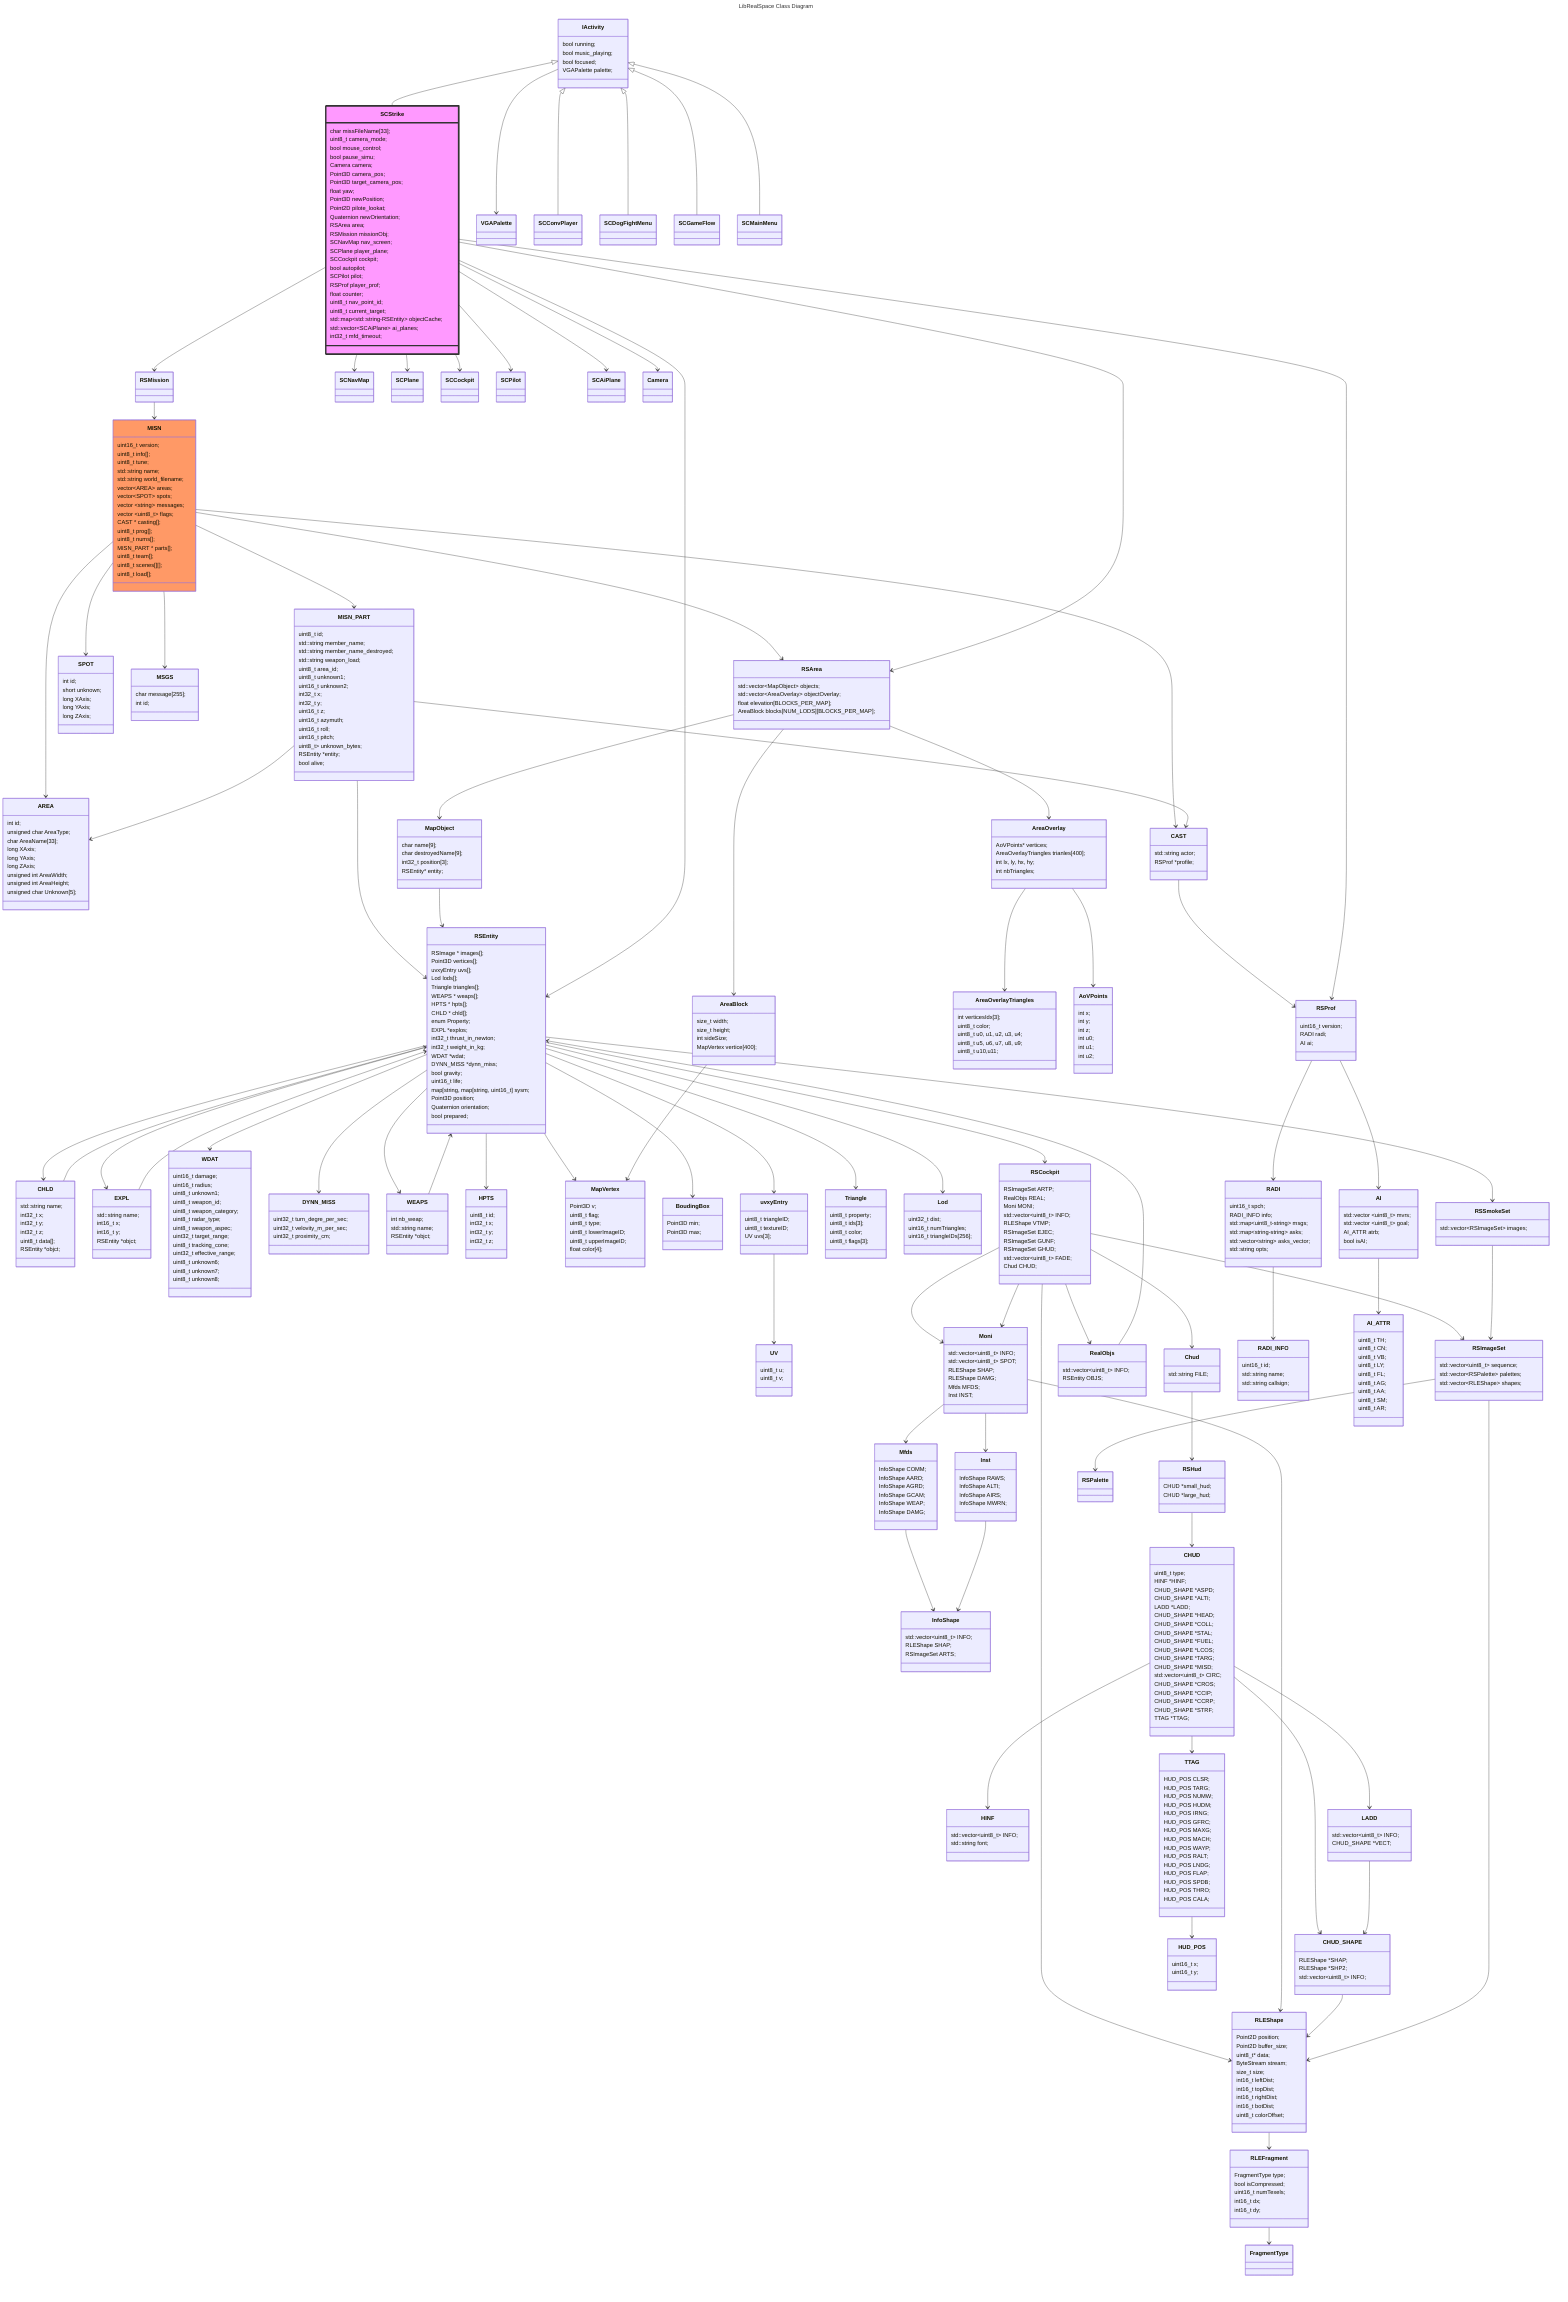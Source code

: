 ---
title: LibRealSpace Class Diagram
---

classDiagram
    
    class MISN:::RSFILE {
        uint16_t version;
        uint8_t info[];
        uint8_t tune;
        std::string name;
        std::string world_filename;
        vector~AREA~ areas;
        vector~SPOT~ spots;
        vector ~string~ messages;
        vector ~uint8_t~ flags;
        CAST * casting[];
        uint8_t prog[];
        uint8_t nums[];
        MISN_PART * parts[];
        uint8_t team[];
        uint8_t scenes[][];
        uint8_t load[];
    }
    class AREA {
        int id;
        unsigned char AreaType;
        char AreaName[33];
        long XAxis;
        long YAxis;
        long ZAxis;
        unsigned int AreaWidth;
        unsigned int AreaHeight;
        unsigned char Unknown[5];
    }
    class MISN_PART {
        uint8_t id;
        std::string member_name;
        std::string member_name_destroyed;
        std::string weapon_load;
        uint8_t area_id;      
        uint8_t unknown1;
        uint16_t unknown2;
        int32_t x;
        int32_t y;
        uint16_t z;
        uint16_t azymuth;
        uint16_t roll;
        uint16_t pitch;
        uint8_t> unknown_bytes;
        RSEntity *entity;
        bool alive;
    }
    class SPOT {
        int id;
        short unknown;

        long XAxis;
        long YAxis;
        long ZAxis;
    }
    class MSGS {
        char message[255];
        int id;
    }
    class CAST {
        std::string actor;
        RSProf *profile;
    }
    MISN --> AREA
    MISN --> SPOT
    MISN --> CAST
    MISN --> MISN_PART
    MISN --> MSGS


    class CHLD {
        std::string name;
        int32_t x;
        int32_t y;
        int32_t z;
        uint8_t data[];
        RSEntity *objct;
    }
    class EXPL {
        std::string name;
        int16_t x;
        int16_t y;
        RSEntity *objct;
    }
    class WDAT {
        uint16_t damage;
        uint16_t radius;
        uint8_t unknown1;
        uint8_t weapon_id;
        uint8_t weapon_category;
        uint8_t radar_type;
        uint8_t weapon_aspec;
        uint32_t target_range;
        uint8_t tracking_cone;
        uint32_t effective_range;  
        uint8_t unknown6;
        uint8_t unknown7;
        uint8_t unknown8;
    }
    class DYNN_MISS {
        uint32_t turn_degre_per_sec;
        uint32_t velovity_m_per_sec;
        uint32_t proximity_cm;
    }
    class WEAPS {
        int nb_weap;
        std::string name;
        RSEntity *objct;
    }
    class HPTS {
        uint8_t id;
        int32_t x;
        int32_t y;
        int32_t z;
    }
    class MapVertex {
        Point3D v;

        uint8_t flag;
        uint8_t type;
        uint8_t lowerImageID;
        uint8_t upperImageID;

        float color[4];

    }
    class BoudingBox {
        Point3D min;
        Point3D max;
    }
    class UV {
        uint8_t u;
        uint8_t v;
    }
    class uvxyEntry {
        uint8_t triangleID;
        uint8_t textureID;
        UV uvs[3];
    }

    class Triangle {
        uint8_t property;
        uint8_t ids[3];
        uint8_t color;
        uint8_t flags[3];
    }
    class Lod {
        uint32_t dist;
        uint16_t numTriangles;
        uint16_t triangleIDs[256];
    }
    class RSEntity {
        RSImage * images[];
        Point3D vertices[];
        uvxyEntry uvs[];
        Lod lods[];
        Triangle triangles[];
        WEAPS * weaps[];
        HPTS * hpts[];
        CHLD * chld[];
        enum Property;
        EXPL *explos;
        int32_t thrust_in_newton;
        int32_t weight_in_kg;
        WDAT *wdat;
        DYNN_MISS *dynn_miss;
        bool gravity;

        uint16_t life;
        map[string, map[string, uint16_t] sysm;
        Point3D position;
        Quaternion orientation;
        bool prepared;
    }
    RSEntity --> WDAT
    RSEntity --> DYNN_MISS
    RSEntity --> WEAPS
    RSEntity --> HPTS
    RSEntity --> CHLD
    RSEntity --> EXPL
    RSEntity --> Triangle
    RSEntity --> Lod
    RSEntity --> uvxyEntry
    RSEntity --> MapVertex
    RSEntity --> BoudingBox
    MISN_PART --> RSEntity
    CHLD --> RSEntity
    EXPL --> RSEntity
    WEAPS --> RSEntity
    uvxyEntry --> UV

    MISN_PART --> AREA
    MISN_PART --> CAST

    class RSArea {
        std::vector~MapObject~ objects;
        std::vector~AreaOverlay~ objectOverlay;
        float elevation[BLOCKS_PER_MAP];
        AreaBlock blocks[NUM_LODS][BLOCKS_PER_MAP];
    }
    class MapObject{
        char name[9];
        char destroyedName[9];
        int32_t position[3];
        RSEntity* entity;
    }

    class AreaBlock{
        size_t width;
        size_t height;
        int sideSize;
        MapVertex vertice[400];   
    }
    class AreaOverlayTriangles {
        int verticesIdx[3];
        uint8_t color;
        uint8_t u0, u1, u2, u3, u4;
        uint8_t u5, u6, u7, u8, u9;
        uint8_t u10,u11;
    }
    class AoVPoints {
        int x;
        int y;
        int z;
        int u0;
        int u1;
        int u2;
    }
    class AreaOverlay {
        AoVPoints* vertices;
        AreaOverlayTriangles trianles[400];
        int lx, ly, hx, hy;
        int nbTriangles;
    }
    MapObject --> RSEntity
    RSArea --> MapObject
    RSArea --> AreaBlock
    RSArea --> AreaOverlay
    AreaOverlay --> AoVPoints
    AreaOverlay --> AreaOverlayTriangles
    AreaBlock --> MapVertex
    MISN --> RSArea

    class RSCockpit {
        RSImageSet ARTP;
        RealObjs REAL;
        Moni MONI;
        std::vector~uint8_t~ INFO;
        RLEShape VTMP;
        RSImageSet EJEC;
        RSImageSet GUNF;
        RSImageSet GHUD;
        std::vector~uint8_t~ FADE;
        Chud CHUD;
    }
    class Chud {
        std::string FILE;
    }
    RSEntity --> RSCockpit
    RSCockpit --> RSImageSet
    RSCockpit --> RealObjs
    RSCockpit --> Moni
    RSCockpit --> RLEShape
    RSCockpit --> Chud

    class InfoShape {
        std::vector~uint8_t~ INFO;
        RLEShape SHAP;
        RSImageSet ARTS;
    }
    class RealObjs {
        std::vector~uint8_t~ INFO;
        RSEntity OBJS;
    }
    class Moni {
        std::vector~uint8_t~ INFO;
        std::vector~uint8_t~ SPOT;
        RLEShape SHAP;
        RLEShape DAMG;
        Mfds MFDS;
        Inst INST;
    }
    class Mfds {
        InfoShape COMM;
        InfoShape AARD;
        InfoShape AGRD;
        InfoShape GCAM;
        InfoShape WEAP;
        InfoShape DAMG;
    }
    class Inst {
        InfoShape RAWS;
        InfoShape ALTI;
        InfoShape AIRS;
        InfoShape MWRN;
    }
    RSCockpit --> Moni
    Moni --> Mfds
    Moni --> Inst
    Moni --> RLEShape
    Mfds --> InfoShape
    Inst --> InfoShape
    RealObjs --> RSEntity

    class CHUD_SHAPE {
        RLEShape *SHAP;
        RLEShape *SHP2;
        std::vector~uint8_t~ INFO;
    }
    class HINF {
        std::vector~uint8_t~ INFO;
        std::string font;
    }
    class LADD {
        std::vector~uint8_t~ INFO;
        CHUD_SHAPE *VECT;
    }
    class HUD_POS {
        uint16_t x;
        uint16_t y;
    }
    class TTAG {
        HUD_POS CLSR;
        HUD_POS TARG;
        HUD_POS NUMW;
        HUD_POS HUDM;
        HUD_POS IRNG;
        HUD_POS GFRC;
        HUD_POS MAXG;
        HUD_POS MACH;
        HUD_POS WAYP;
        HUD_POS RALT;
        HUD_POS LNDG;
        HUD_POS FLAP;
        HUD_POS SPDB;
        HUD_POS THRO;
        HUD_POS CALA;
    }
    class CHUD {
        uint8_t type;
        HINF *HINF;
        CHUD_SHAPE *ASPD;
        CHUD_SHAPE *ALTI;
        LADD *LADD;
        CHUD_SHAPE *HEAD;
        CHUD_SHAPE *COLL;
        CHUD_SHAPE *STAL;
        CHUD_SHAPE *FUEL;
        CHUD_SHAPE *LCOS;
        CHUD_SHAPE *TARG;
        CHUD_SHAPE *MISD;
        std::vector~uint8_t~ CIRC;
        CHUD_SHAPE *CROS;
        CHUD_SHAPE *CCIP;
        CHUD_SHAPE *CCRP;
        CHUD_SHAPE *STRF;
        TTAG *TTAG;
    }
    class RSHud {
        CHUD *small_hud;
        CHUD *large_hud;
    }

    Chud --> RSHud
    RSHud --> CHUD
    CHUD --> CHUD_SHAPE
    CHUD --> HINF
    CHUD --> LADD
    CHUD --> TTAG
    CHUD_SHAPE --> RLEShape
    TTAG --> HUD_POS
    LADD --> CHUD_SHAPE

    class RADI_INFO {
        uint16_t id;
        std::string name;
        std::string callsign;
    }

    class RADI {
        uint16_t spch;
        RADI_INFO info;
        std::map~uint8_t-string~ msgs;
        std::map~string-string~ asks;
        std::vector~string~ asks_vector;
        std::string opts;
    }

    class AI_ATTR {
        uint8_t TH;
        uint8_t CN;
        uint8_t VB;
        uint8_t LY;
        uint8_t FL;
        uint8_t AG;
        uint8_t AA;
        uint8_t SM;
        uint8_t AR;
    }

    class AI {
        std::vector ~uint8_t~ mvrs;
        std::vector ~uint8_t~ goal;
        AI_ATTR atrb;
        bool isAI;
    }
    
    class RSProf {
        uint16_t version;
        RADI radi;
        AI ai;
    }

    RSProf --> RADI
    RSProf --> AI
    RADI --> RADI_INFO
    AI --> AI_ATTR
    CAST --> RSProf

    class RSSmokeSet {
        std::vector~RSImageSet~ images;
    }
    RSSmokeSet --> RSImageSet
    RSEntity --> RSSmokeSet

    class RLEShape {
        Point2D position;
        Point2D buffer_size;
        uint8_t* data;
        ByteStream stream;
        size_t size;    
        int16_t leftDist;
        int16_t topDist;
        int16_t rightDist;
        int16_t botDist;
        uint8_t colorOffset;
    }
    class RLEFragment{
        FragmentType type;
        bool isCompressed;
        uint16_t numTexels;
        
        int16_t dx;
        int16_t dy;
    }

    RLEShape --> RLEFragment
    RLEFragment --> FragmentType

    class RSImageSet {
        std::vector~uint8_t~ sequence;
        std::vector~RSPalette~ palettes;
        std::vector~RLEShape~ shapes;
    }
    RSImageSet --> RLEShape
    RSImageSet --> RSPalette

    class SCStrike {
        char missFileName[33];
        uint8_t camera_mode;
        bool mouse_control;
        bool pause_simu;
        Camera camera;
        Point3D camera_pos;
        Point3D target_camera_pos;
        float yaw;
        Point3D newPosition;
        Point2D pilote_lookat;
        Quaternion newOrientation;
        RSArea area;
        RSMission missionObj;
        SCNavMap nav_screen;
        SCPlane player_plane;

        SCCockpit cockpit;

        bool autopilot;
        SCPilot pilot;
        RSProf player_prof;
        float counter;
        uint8_t nav_point_id;
        uint8_t current_target;
        std::map~std::string-RSEntity~ objectCache;
        std::vector~SCAiPlane~ ai_planes;
        int32_t mfd_timeout;
    }
    
    SCStrike --> RSArea
    SCStrike --> RSMission
    SCStrike --> SCNavMap
    SCStrike --> SCPlane
    SCStrike --> SCCockpit
    SCStrike --> SCPilot
    SCStrike --> RSProf
    SCStrike --> SCAiPlane
    SCStrike --> Camera
    SCStrike --> RSEntity
    RSMission --> MISN
    classDef RSFILE fill:#f96;
    style SCStrike fill:#f9f,stroke:#333,stroke-width:4px;

    class IActivity {
        bool running;
        bool music_playing;
        bool focused;
        VGAPalette palette;
    }

    IActivity <|-- SCStrike
    IActivity --> VGAPalette
    IActivity <|-- SCConvPlayer
    IActivity <|-- SCDogFightMenu
    IActivity <|-- SCGameFlow
    IActivity <|-- SCMainMenu